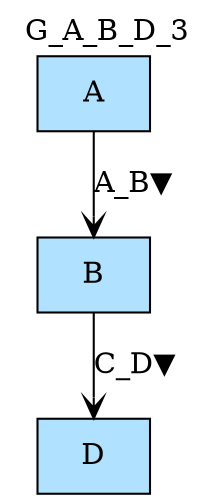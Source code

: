 digraph {graph[label=G_A_B_D_3,labelloc=tl,labelfontsize=12];
"D"[shape=box,fillcolor=lightskyblue1,style = filled,label="D"];
"B"[shape=box,fillcolor=lightskyblue1,style = filled,label="B"];
"A"[shape=box,fillcolor=lightskyblue1,style = filled,label="A"];

"A"->"B"[label="A_B▼",arrowhead=vee];
"B"->"D"[label="C_D▼",arrowhead=vee];
}